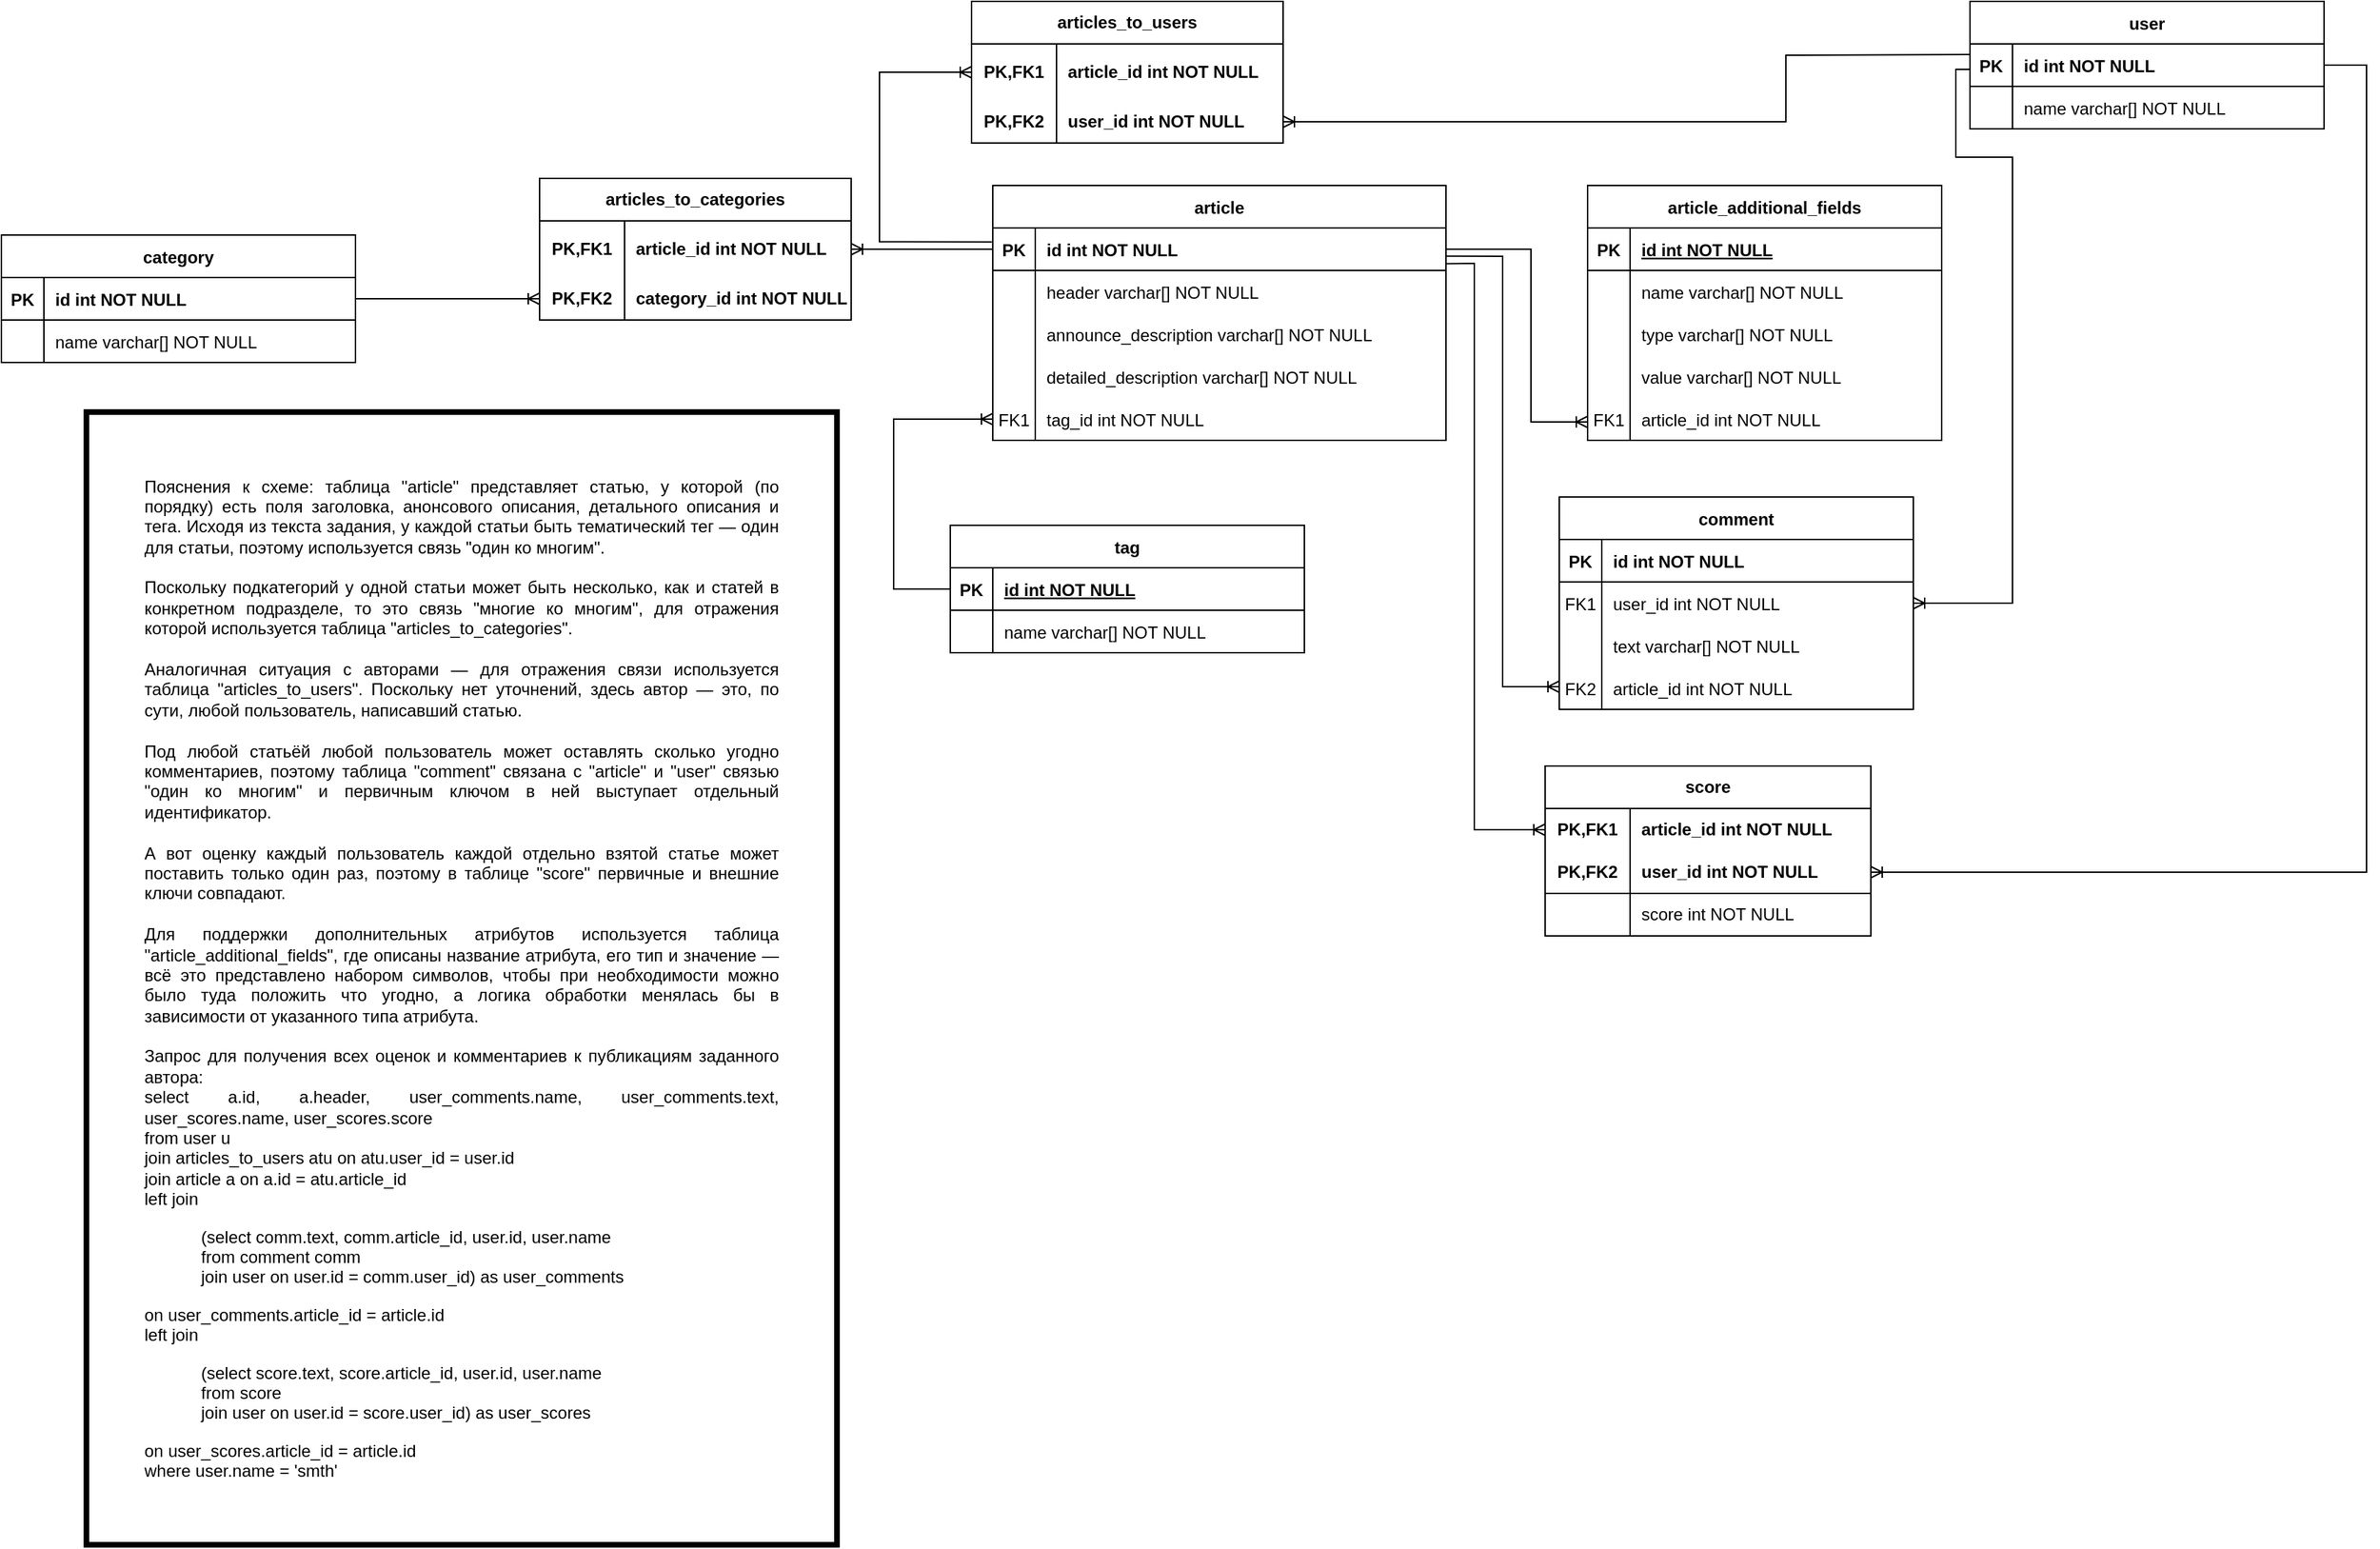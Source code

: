 <mxfile version="24.8.2">
  <diagram id="R2lEEEUBdFMjLlhIrx00" name="Page-1">
    <mxGraphModel dx="2284" dy="1846" grid="1" gridSize="10" guides="1" tooltips="1" connect="1" arrows="1" fold="1" page="1" pageScale="1" pageWidth="850" pageHeight="1100" math="0" shadow="0" extFonts="Permanent Marker^https://fonts.googleapis.com/css?family=Permanent+Marker">
      <root>
        <mxCell id="0" />
        <mxCell id="1" parent="0" />
        <mxCell id="C-vyLk0tnHw3VtMMgP7b-2" value="article" style="shape=table;startSize=30;container=1;collapsible=1;childLayout=tableLayout;fixedRows=1;rowLines=0;fontStyle=1;align=center;resizeLast=1;" parent="1" vertex="1">
          <mxGeometry x="420" y="120" width="320" height="180" as="geometry" />
        </mxCell>
        <mxCell id="C-vyLk0tnHw3VtMMgP7b-3" value="" style="shape=partialRectangle;collapsible=0;dropTarget=0;pointerEvents=0;fillColor=none;points=[[0,0.5],[1,0.5]];portConstraint=eastwest;top=0;left=0;right=0;bottom=1;" parent="C-vyLk0tnHw3VtMMgP7b-2" vertex="1">
          <mxGeometry y="30" width="320" height="30" as="geometry" />
        </mxCell>
        <mxCell id="C-vyLk0tnHw3VtMMgP7b-4" value="PK" style="shape=partialRectangle;overflow=hidden;connectable=0;fillColor=none;top=0;left=0;bottom=0;right=0;fontStyle=1;" parent="C-vyLk0tnHw3VtMMgP7b-3" vertex="1">
          <mxGeometry width="30" height="30" as="geometry">
            <mxRectangle width="30" height="30" as="alternateBounds" />
          </mxGeometry>
        </mxCell>
        <mxCell id="C-vyLk0tnHw3VtMMgP7b-5" value="id int NOT NULL " style="shape=partialRectangle;overflow=hidden;connectable=0;fillColor=none;top=0;left=0;bottom=0;right=0;align=left;spacingLeft=6;fontStyle=1;" parent="C-vyLk0tnHw3VtMMgP7b-3" vertex="1">
          <mxGeometry x="30" width="290" height="30" as="geometry">
            <mxRectangle width="290" height="30" as="alternateBounds" />
          </mxGeometry>
        </mxCell>
        <mxCell id="C-vyLk0tnHw3VtMMgP7b-6" value="" style="shape=partialRectangle;collapsible=0;dropTarget=0;pointerEvents=0;fillColor=none;points=[[0,0.5],[1,0.5]];portConstraint=eastwest;top=0;left=0;right=0;bottom=0;" parent="C-vyLk0tnHw3VtMMgP7b-2" vertex="1">
          <mxGeometry y="60" width="320" height="30" as="geometry" />
        </mxCell>
        <mxCell id="C-vyLk0tnHw3VtMMgP7b-7" value="" style="shape=partialRectangle;overflow=hidden;connectable=0;fillColor=none;top=0;left=0;bottom=0;right=0;" parent="C-vyLk0tnHw3VtMMgP7b-6" vertex="1">
          <mxGeometry width="30" height="30" as="geometry">
            <mxRectangle width="30" height="30" as="alternateBounds" />
          </mxGeometry>
        </mxCell>
        <mxCell id="C-vyLk0tnHw3VtMMgP7b-8" value="header varchar[] NOT NULL" style="shape=partialRectangle;overflow=hidden;connectable=0;fillColor=none;top=0;left=0;bottom=0;right=0;align=left;spacingLeft=6;" parent="C-vyLk0tnHw3VtMMgP7b-6" vertex="1">
          <mxGeometry x="30" width="290" height="30" as="geometry">
            <mxRectangle width="290" height="30" as="alternateBounds" />
          </mxGeometry>
        </mxCell>
        <mxCell id="C-vyLk0tnHw3VtMMgP7b-9" value="" style="shape=partialRectangle;collapsible=0;dropTarget=0;pointerEvents=0;fillColor=none;points=[[0,0.5],[1,0.5]];portConstraint=eastwest;top=0;left=0;right=0;bottom=0;" parent="C-vyLk0tnHw3VtMMgP7b-2" vertex="1">
          <mxGeometry y="90" width="320" height="30" as="geometry" />
        </mxCell>
        <mxCell id="C-vyLk0tnHw3VtMMgP7b-10" value="" style="shape=partialRectangle;overflow=hidden;connectable=0;fillColor=none;top=0;left=0;bottom=0;right=0;" parent="C-vyLk0tnHw3VtMMgP7b-9" vertex="1">
          <mxGeometry width="30" height="30" as="geometry">
            <mxRectangle width="30" height="30" as="alternateBounds" />
          </mxGeometry>
        </mxCell>
        <mxCell id="C-vyLk0tnHw3VtMMgP7b-11" value="announce_description varchar[] NOT NULL" style="shape=partialRectangle;overflow=hidden;connectable=0;fillColor=none;top=0;left=0;bottom=0;right=0;align=left;spacingLeft=6;" parent="C-vyLk0tnHw3VtMMgP7b-9" vertex="1">
          <mxGeometry x="30" width="290" height="30" as="geometry">
            <mxRectangle width="290" height="30" as="alternateBounds" />
          </mxGeometry>
        </mxCell>
        <mxCell id="C-vyLk0tnHw3VtMMgP7b-13" value="tag" style="shape=table;startSize=30;container=1;collapsible=1;childLayout=tableLayout;fixedRows=1;rowLines=0;fontStyle=1;align=center;resizeLast=1;" parent="1" vertex="1">
          <mxGeometry x="390" y="360" width="250" height="90" as="geometry" />
        </mxCell>
        <mxCell id="C-vyLk0tnHw3VtMMgP7b-14" value="" style="shape=partialRectangle;collapsible=0;dropTarget=0;pointerEvents=0;fillColor=none;points=[[0,0.5],[1,0.5]];portConstraint=eastwest;top=0;left=0;right=0;bottom=1;" parent="C-vyLk0tnHw3VtMMgP7b-13" vertex="1">
          <mxGeometry y="30" width="250" height="30" as="geometry" />
        </mxCell>
        <mxCell id="C-vyLk0tnHw3VtMMgP7b-15" value="PK" style="shape=partialRectangle;overflow=hidden;connectable=0;fillColor=none;top=0;left=0;bottom=0;right=0;fontStyle=1;" parent="C-vyLk0tnHw3VtMMgP7b-14" vertex="1">
          <mxGeometry width="30" height="30" as="geometry">
            <mxRectangle width="30" height="30" as="alternateBounds" />
          </mxGeometry>
        </mxCell>
        <mxCell id="C-vyLk0tnHw3VtMMgP7b-16" value="id int NOT NULL " style="shape=partialRectangle;overflow=hidden;connectable=0;fillColor=none;top=0;left=0;bottom=0;right=0;align=left;spacingLeft=6;fontStyle=5;" parent="C-vyLk0tnHw3VtMMgP7b-14" vertex="1">
          <mxGeometry x="30" width="220" height="30" as="geometry">
            <mxRectangle width="220" height="30" as="alternateBounds" />
          </mxGeometry>
        </mxCell>
        <mxCell id="C-vyLk0tnHw3VtMMgP7b-17" value="" style="shape=partialRectangle;collapsible=0;dropTarget=0;pointerEvents=0;fillColor=none;points=[[0,0.5],[1,0.5]];portConstraint=eastwest;top=0;left=0;right=0;bottom=0;" parent="C-vyLk0tnHw3VtMMgP7b-13" vertex="1">
          <mxGeometry y="60" width="250" height="30" as="geometry" />
        </mxCell>
        <mxCell id="C-vyLk0tnHw3VtMMgP7b-18" value="" style="shape=partialRectangle;overflow=hidden;connectable=0;fillColor=none;top=0;left=0;bottom=0;right=0;" parent="C-vyLk0tnHw3VtMMgP7b-17" vertex="1">
          <mxGeometry width="30" height="30" as="geometry">
            <mxRectangle width="30" height="30" as="alternateBounds" />
          </mxGeometry>
        </mxCell>
        <mxCell id="C-vyLk0tnHw3VtMMgP7b-19" value="name varchar[] NOT NULL" style="shape=partialRectangle;overflow=hidden;connectable=0;fillColor=none;top=0;left=0;bottom=0;right=0;align=left;spacingLeft=6;" parent="C-vyLk0tnHw3VtMMgP7b-17" vertex="1">
          <mxGeometry x="30" width="220" height="30" as="geometry">
            <mxRectangle width="220" height="30" as="alternateBounds" />
          </mxGeometry>
        </mxCell>
        <mxCell id="C-vyLk0tnHw3VtMMgP7b-23" value="category" style="shape=table;startSize=30;container=1;collapsible=1;childLayout=tableLayout;fixedRows=1;rowLines=0;fontStyle=1;align=center;resizeLast=1;" parent="1" vertex="1">
          <mxGeometry x="-280" y="155" width="250" height="90" as="geometry" />
        </mxCell>
        <mxCell id="C-vyLk0tnHw3VtMMgP7b-24" value="" style="shape=partialRectangle;collapsible=0;dropTarget=0;pointerEvents=0;fillColor=none;points=[[0,0.5],[1,0.5]];portConstraint=eastwest;top=0;left=0;right=0;bottom=1;" parent="C-vyLk0tnHw3VtMMgP7b-23" vertex="1">
          <mxGeometry y="30" width="250" height="30" as="geometry" />
        </mxCell>
        <mxCell id="C-vyLk0tnHw3VtMMgP7b-25" value="PK" style="shape=partialRectangle;overflow=hidden;connectable=0;fillColor=none;top=0;left=0;bottom=0;right=0;fontStyle=1;" parent="C-vyLk0tnHw3VtMMgP7b-24" vertex="1">
          <mxGeometry width="30" height="30" as="geometry">
            <mxRectangle width="30" height="30" as="alternateBounds" />
          </mxGeometry>
        </mxCell>
        <mxCell id="C-vyLk0tnHw3VtMMgP7b-26" value="id int NOT NULL " style="shape=partialRectangle;overflow=hidden;connectable=0;fillColor=none;top=0;left=0;bottom=0;right=0;align=left;spacingLeft=6;fontStyle=1;" parent="C-vyLk0tnHw3VtMMgP7b-24" vertex="1">
          <mxGeometry x="30" width="220" height="30" as="geometry">
            <mxRectangle width="220" height="30" as="alternateBounds" />
          </mxGeometry>
        </mxCell>
        <mxCell id="C-vyLk0tnHw3VtMMgP7b-27" value="" style="shape=partialRectangle;collapsible=0;dropTarget=0;pointerEvents=0;fillColor=none;points=[[0,0.5],[1,0.5]];portConstraint=eastwest;top=0;left=0;right=0;bottom=0;" parent="C-vyLk0tnHw3VtMMgP7b-23" vertex="1">
          <mxGeometry y="60" width="250" height="30" as="geometry" />
        </mxCell>
        <mxCell id="C-vyLk0tnHw3VtMMgP7b-28" value="" style="shape=partialRectangle;overflow=hidden;connectable=0;fillColor=none;top=0;left=0;bottom=0;right=0;" parent="C-vyLk0tnHw3VtMMgP7b-27" vertex="1">
          <mxGeometry width="30" height="30" as="geometry">
            <mxRectangle width="30" height="30" as="alternateBounds" />
          </mxGeometry>
        </mxCell>
        <mxCell id="C-vyLk0tnHw3VtMMgP7b-29" value="name varchar[] NOT NULL" style="shape=partialRectangle;overflow=hidden;connectable=0;fillColor=none;top=0;left=0;bottom=0;right=0;align=left;spacingLeft=6;" parent="C-vyLk0tnHw3VtMMgP7b-27" vertex="1">
          <mxGeometry x="30" width="220" height="30" as="geometry">
            <mxRectangle width="220" height="30" as="alternateBounds" />
          </mxGeometry>
        </mxCell>
        <mxCell id="4ug6vpeXdx55hFxfICAQ-14" value="detailed_description varchar[] NOT NULL" style="shape=partialRectangle;overflow=hidden;connectable=0;fillColor=none;top=0;left=0;bottom=0;right=0;align=left;spacingLeft=6;" parent="1" vertex="1">
          <mxGeometry x="450" y="240" width="230" height="30" as="geometry">
            <mxRectangle width="220" height="30" as="alternateBounds" />
          </mxGeometry>
        </mxCell>
        <mxCell id="4ug6vpeXdx55hFxfICAQ-23" value="articles_to_categories" style="shape=table;startSize=30;container=1;collapsible=1;childLayout=tableLayout;fixedRows=1;rowLines=0;fontStyle=1;align=center;resizeLast=1;html=1;whiteSpace=wrap;" parent="1" vertex="1">
          <mxGeometry x="100" y="115" width="220" height="100" as="geometry" />
        </mxCell>
        <mxCell id="4ug6vpeXdx55hFxfICAQ-24" value="" style="shape=tableRow;horizontal=0;startSize=0;swimlaneHead=0;swimlaneBody=0;fillColor=none;collapsible=0;dropTarget=0;points=[[0,0.5],[1,0.5]];portConstraint=eastwest;top=0;left=0;right=0;bottom=0;html=1;" parent="4ug6vpeXdx55hFxfICAQ-23" vertex="1">
          <mxGeometry y="30" width="220" height="40" as="geometry" />
        </mxCell>
        <mxCell id="4ug6vpeXdx55hFxfICAQ-25" value="PK,FK1" style="shape=partialRectangle;connectable=0;fillColor=none;top=0;left=0;bottom=0;right=0;fontStyle=1;overflow=hidden;html=1;whiteSpace=wrap;" parent="4ug6vpeXdx55hFxfICAQ-24" vertex="1">
          <mxGeometry width="60" height="40" as="geometry">
            <mxRectangle width="60" height="40" as="alternateBounds" />
          </mxGeometry>
        </mxCell>
        <mxCell id="4ug6vpeXdx55hFxfICAQ-26" value="article_id int NOT NULL" style="shape=partialRectangle;connectable=0;fillColor=none;top=0;left=0;bottom=0;right=0;align=left;spacingLeft=6;fontStyle=1;overflow=hidden;html=1;whiteSpace=wrap;" parent="4ug6vpeXdx55hFxfICAQ-24" vertex="1">
          <mxGeometry x="60" width="160" height="40" as="geometry">
            <mxRectangle width="160" height="40" as="alternateBounds" />
          </mxGeometry>
        </mxCell>
        <mxCell id="4ug6vpeXdx55hFxfICAQ-27" value="" style="shape=tableRow;horizontal=0;startSize=0;swimlaneHead=0;swimlaneBody=0;fillColor=none;collapsible=0;dropTarget=0;points=[[0,0.5],[1,0.5]];portConstraint=eastwest;top=0;left=0;right=0;bottom=1;html=1;" parent="4ug6vpeXdx55hFxfICAQ-23" vertex="1">
          <mxGeometry y="70" width="220" height="30" as="geometry" />
        </mxCell>
        <mxCell id="4ug6vpeXdx55hFxfICAQ-28" value="PK,FK2" style="shape=partialRectangle;connectable=0;fillColor=none;top=0;left=0;bottom=0;right=0;fontStyle=1;overflow=hidden;html=1;whiteSpace=wrap;" parent="4ug6vpeXdx55hFxfICAQ-27" vertex="1">
          <mxGeometry width="60" height="30" as="geometry">
            <mxRectangle width="60" height="30" as="alternateBounds" />
          </mxGeometry>
        </mxCell>
        <mxCell id="4ug6vpeXdx55hFxfICAQ-29" value="category_id int NOT NULL" style="shape=partialRectangle;connectable=0;fillColor=none;top=0;left=0;bottom=0;right=0;align=left;spacingLeft=6;fontStyle=1;overflow=hidden;html=1;whiteSpace=wrap;" parent="4ug6vpeXdx55hFxfICAQ-27" vertex="1">
          <mxGeometry x="60" width="160" height="30" as="geometry">
            <mxRectangle width="160" height="30" as="alternateBounds" />
          </mxGeometry>
        </mxCell>
        <mxCell id="4ug6vpeXdx55hFxfICAQ-45" value="articles_to_users" style="shape=table;startSize=30;container=1;collapsible=1;childLayout=tableLayout;fixedRows=1;rowLines=0;fontStyle=1;align=center;resizeLast=1;html=1;whiteSpace=wrap;" parent="1" vertex="1">
          <mxGeometry x="405" y="-10" width="220" height="100" as="geometry" />
        </mxCell>
        <mxCell id="4ug6vpeXdx55hFxfICAQ-46" value="" style="shape=tableRow;horizontal=0;startSize=0;swimlaneHead=0;swimlaneBody=0;fillColor=none;collapsible=0;dropTarget=0;points=[[0,0.5],[1,0.5]];portConstraint=eastwest;top=0;left=0;right=0;bottom=0;html=1;" parent="4ug6vpeXdx55hFxfICAQ-45" vertex="1">
          <mxGeometry y="30" width="220" height="40" as="geometry" />
        </mxCell>
        <mxCell id="4ug6vpeXdx55hFxfICAQ-47" value="PK,FK1" style="shape=partialRectangle;connectable=0;fillColor=none;top=0;left=0;bottom=0;right=0;fontStyle=1;overflow=hidden;html=1;whiteSpace=wrap;" parent="4ug6vpeXdx55hFxfICAQ-46" vertex="1">
          <mxGeometry width="60" height="40" as="geometry">
            <mxRectangle width="60" height="40" as="alternateBounds" />
          </mxGeometry>
        </mxCell>
        <mxCell id="4ug6vpeXdx55hFxfICAQ-48" value="article_id int NOT NULL" style="shape=partialRectangle;connectable=0;fillColor=none;top=0;left=0;bottom=0;right=0;align=left;spacingLeft=6;fontStyle=1;overflow=hidden;html=1;whiteSpace=wrap;" parent="4ug6vpeXdx55hFxfICAQ-46" vertex="1">
          <mxGeometry x="60" width="160" height="40" as="geometry">
            <mxRectangle width="160" height="40" as="alternateBounds" />
          </mxGeometry>
        </mxCell>
        <mxCell id="4ug6vpeXdx55hFxfICAQ-49" value="" style="shape=tableRow;horizontal=0;startSize=0;swimlaneHead=0;swimlaneBody=0;fillColor=none;collapsible=0;dropTarget=0;points=[[0,0.5],[1,0.5]];portConstraint=eastwest;top=0;left=0;right=0;bottom=1;html=1;" parent="4ug6vpeXdx55hFxfICAQ-45" vertex="1">
          <mxGeometry y="70" width="220" height="30" as="geometry" />
        </mxCell>
        <mxCell id="4ug6vpeXdx55hFxfICAQ-50" value="PK,FK2" style="shape=partialRectangle;connectable=0;fillColor=none;top=0;left=0;bottom=0;right=0;fontStyle=1;overflow=hidden;html=1;whiteSpace=wrap;" parent="4ug6vpeXdx55hFxfICAQ-49" vertex="1">
          <mxGeometry width="60" height="30" as="geometry">
            <mxRectangle width="60" height="30" as="alternateBounds" />
          </mxGeometry>
        </mxCell>
        <mxCell id="4ug6vpeXdx55hFxfICAQ-51" value="user_id int NOT NULL" style="shape=partialRectangle;connectable=0;fillColor=none;top=0;left=0;bottom=0;right=0;align=left;spacingLeft=6;fontStyle=1;overflow=hidden;html=1;whiteSpace=wrap;" parent="4ug6vpeXdx55hFxfICAQ-49" vertex="1">
          <mxGeometry x="60" width="160" height="30" as="geometry">
            <mxRectangle width="160" height="30" as="alternateBounds" />
          </mxGeometry>
        </mxCell>
        <mxCell id="4ug6vpeXdx55hFxfICAQ-60" value="tag_id int NOT NULL" style="shape=partialRectangle;overflow=hidden;connectable=0;fillColor=none;top=0;left=0;bottom=0;right=0;align=left;spacingLeft=6;" parent="1" vertex="1">
          <mxGeometry x="450" y="270" width="220" height="30" as="geometry">
            <mxRectangle width="220" height="30" as="alternateBounds" />
          </mxGeometry>
        </mxCell>
        <mxCell id="4ug6vpeXdx55hFxfICAQ-61" value="FK1" style="shape=partialRectangle;overflow=hidden;connectable=0;fillColor=none;top=0;left=0;bottom=0;right=0;" parent="1" vertex="1">
          <mxGeometry x="420" y="270" width="30" height="30" as="geometry">
            <mxRectangle width="30" height="30" as="alternateBounds" />
          </mxGeometry>
        </mxCell>
        <mxCell id="4ug6vpeXdx55hFxfICAQ-66" value="" style="edgeStyle=orthogonalEdgeStyle;fontSize=12;html=1;endArrow=ERoneToMany;rounded=0;exitX=0;exitY=0.5;exitDx=0;exitDy=0;entryX=1;entryY=0.5;entryDx=0;entryDy=0;" parent="1" source="C-vyLk0tnHw3VtMMgP7b-3" target="4ug6vpeXdx55hFxfICAQ-24" edge="1">
          <mxGeometry width="100" height="100" relative="1" as="geometry">
            <mxPoint x="220" y="440" as="sourcePoint" />
            <mxPoint x="320" y="340" as="targetPoint" />
          </mxGeometry>
        </mxCell>
        <mxCell id="4ug6vpeXdx55hFxfICAQ-67" value="" style="edgeStyle=entityRelationEdgeStyle;fontSize=12;html=1;endArrow=ERoneToMany;rounded=0;exitX=1;exitY=0.5;exitDx=0;exitDy=0;entryX=0;entryY=0.5;entryDx=0;entryDy=0;" parent="1" source="C-vyLk0tnHw3VtMMgP7b-24" target="4ug6vpeXdx55hFxfICAQ-27" edge="1">
          <mxGeometry width="100" height="100" relative="1" as="geometry">
            <mxPoint x="220" y="440" as="sourcePoint" />
            <mxPoint x="320" y="340" as="targetPoint" />
          </mxGeometry>
        </mxCell>
        <mxCell id="4ug6vpeXdx55hFxfICAQ-68" value="" style="fontSize=12;html=1;endArrow=ERoneToMany;rounded=0;edgeStyle=orthogonalEdgeStyle;exitX=-0.002;exitY=0.328;exitDx=0;exitDy=0;exitPerimeter=0;entryX=0;entryY=0.5;entryDx=0;entryDy=0;" parent="1" source="C-vyLk0tnHw3VtMMgP7b-3" target="4ug6vpeXdx55hFxfICAQ-46" edge="1">
          <mxGeometry width="100" height="100" relative="1" as="geometry">
            <mxPoint x="410" y="150" as="sourcePoint" />
            <mxPoint x="630" y="40" as="targetPoint" />
            <Array as="points">
              <mxPoint x="340" y="160" />
              <mxPoint x="340" y="40" />
            </Array>
          </mxGeometry>
        </mxCell>
        <mxCell id="4ug6vpeXdx55hFxfICAQ-95" value="article_additional_fields" style="shape=table;startSize=30;container=1;collapsible=1;childLayout=tableLayout;fixedRows=1;rowLines=0;fontStyle=1;align=center;resizeLast=1;" parent="1" vertex="1">
          <mxGeometry x="840" y="120" width="250" height="180" as="geometry" />
        </mxCell>
        <mxCell id="4ug6vpeXdx55hFxfICAQ-96" value="" style="shape=partialRectangle;collapsible=0;dropTarget=0;pointerEvents=0;fillColor=none;points=[[0,0.5],[1,0.5]];portConstraint=eastwest;top=0;left=0;right=0;bottom=1;" parent="4ug6vpeXdx55hFxfICAQ-95" vertex="1">
          <mxGeometry y="30" width="250" height="30" as="geometry" />
        </mxCell>
        <mxCell id="4ug6vpeXdx55hFxfICAQ-97" value="PK" style="shape=partialRectangle;overflow=hidden;connectable=0;fillColor=none;top=0;left=0;bottom=0;right=0;fontStyle=1;" parent="4ug6vpeXdx55hFxfICAQ-96" vertex="1">
          <mxGeometry width="30" height="30" as="geometry">
            <mxRectangle width="30" height="30" as="alternateBounds" />
          </mxGeometry>
        </mxCell>
        <mxCell id="4ug6vpeXdx55hFxfICAQ-98" value="id int NOT NULL " style="shape=partialRectangle;overflow=hidden;connectable=0;fillColor=none;top=0;left=0;bottom=0;right=0;align=left;spacingLeft=6;fontStyle=5;" parent="4ug6vpeXdx55hFxfICAQ-96" vertex="1">
          <mxGeometry x="30" width="220" height="30" as="geometry">
            <mxRectangle width="220" height="30" as="alternateBounds" />
          </mxGeometry>
        </mxCell>
        <mxCell id="4ug6vpeXdx55hFxfICAQ-99" value="" style="shape=partialRectangle;collapsible=0;dropTarget=0;pointerEvents=0;fillColor=none;points=[[0,0.5],[1,0.5]];portConstraint=eastwest;top=0;left=0;right=0;bottom=0;" parent="4ug6vpeXdx55hFxfICAQ-95" vertex="1">
          <mxGeometry y="60" width="250" height="30" as="geometry" />
        </mxCell>
        <mxCell id="4ug6vpeXdx55hFxfICAQ-100" value="" style="shape=partialRectangle;overflow=hidden;connectable=0;fillColor=none;top=0;left=0;bottom=0;right=0;" parent="4ug6vpeXdx55hFxfICAQ-99" vertex="1">
          <mxGeometry width="30" height="30" as="geometry">
            <mxRectangle width="30" height="30" as="alternateBounds" />
          </mxGeometry>
        </mxCell>
        <mxCell id="4ug6vpeXdx55hFxfICAQ-101" value="name varchar[] NOT NULL" style="shape=partialRectangle;overflow=hidden;connectable=0;fillColor=none;top=0;left=0;bottom=0;right=0;align=left;spacingLeft=6;" parent="4ug6vpeXdx55hFxfICAQ-99" vertex="1">
          <mxGeometry x="30" width="220" height="30" as="geometry">
            <mxRectangle width="220" height="30" as="alternateBounds" />
          </mxGeometry>
        </mxCell>
        <mxCell id="4ug6vpeXdx55hFxfICAQ-102" value="type varchar[] NOT NULL" style="shape=partialRectangle;overflow=hidden;connectable=0;fillColor=none;top=0;left=0;bottom=0;right=0;align=left;spacingLeft=6;" parent="1" vertex="1">
          <mxGeometry x="870" y="210" width="220" height="30" as="geometry">
            <mxRectangle width="220" height="30" as="alternateBounds" />
          </mxGeometry>
        </mxCell>
        <mxCell id="4ug6vpeXdx55hFxfICAQ-103" value="value varchar[] NOT NULL" style="shape=partialRectangle;overflow=hidden;connectable=0;fillColor=none;top=0;left=0;bottom=0;right=0;align=left;spacingLeft=6;" parent="1" vertex="1">
          <mxGeometry x="870" y="240" width="220" height="30" as="geometry">
            <mxRectangle width="220" height="30" as="alternateBounds" />
          </mxGeometry>
        </mxCell>
        <mxCell id="4ug6vpeXdx55hFxfICAQ-104" value="article_id int NOT NULL" style="shape=partialRectangle;overflow=hidden;connectable=0;fillColor=none;top=0;left=0;bottom=0;right=0;align=left;spacingLeft=6;" parent="1" vertex="1">
          <mxGeometry x="870" y="270" width="220" height="30" as="geometry">
            <mxRectangle width="220" height="30" as="alternateBounds" />
          </mxGeometry>
        </mxCell>
        <mxCell id="4ug6vpeXdx55hFxfICAQ-105" value="FK1" style="shape=partialRectangle;overflow=hidden;connectable=0;fillColor=none;top=0;left=0;bottom=0;right=0;" parent="1" vertex="1">
          <mxGeometry x="840" y="270" width="30" height="30" as="geometry">
            <mxRectangle width="30" height="30" as="alternateBounds" />
          </mxGeometry>
        </mxCell>
        <mxCell id="4ug6vpeXdx55hFxfICAQ-107" value="" style="fontSize=12;html=1;endArrow=ERoneToMany;rounded=0;exitX=1;exitY=0.5;exitDx=0;exitDy=0;" parent="1" source="C-vyLk0tnHw3VtMMgP7b-3" edge="1">
          <mxGeometry width="100" height="100" relative="1" as="geometry">
            <mxPoint x="820" y="170" as="sourcePoint" />
            <mxPoint x="840" y="287" as="targetPoint" />
            <Array as="points">
              <mxPoint x="800" y="165" />
              <mxPoint x="800" y="287" />
            </Array>
          </mxGeometry>
        </mxCell>
        <mxCell id="4ug6vpeXdx55hFxfICAQ-108" value="user" style="shape=table;startSize=30;container=1;collapsible=1;childLayout=tableLayout;fixedRows=1;rowLines=0;fontStyle=1;align=center;resizeLast=1;" parent="1" vertex="1">
          <mxGeometry x="1110" y="-10" width="250" height="90" as="geometry" />
        </mxCell>
        <mxCell id="4ug6vpeXdx55hFxfICAQ-109" value="" style="shape=partialRectangle;collapsible=0;dropTarget=0;pointerEvents=0;fillColor=none;points=[[0,0.5],[1,0.5]];portConstraint=eastwest;top=0;left=0;right=0;bottom=1;" parent="4ug6vpeXdx55hFxfICAQ-108" vertex="1">
          <mxGeometry y="30" width="250" height="30" as="geometry" />
        </mxCell>
        <mxCell id="4ug6vpeXdx55hFxfICAQ-110" value="PK" style="shape=partialRectangle;overflow=hidden;connectable=0;fillColor=none;top=0;left=0;bottom=0;right=0;fontStyle=1;" parent="4ug6vpeXdx55hFxfICAQ-109" vertex="1">
          <mxGeometry width="30" height="30" as="geometry">
            <mxRectangle width="30" height="30" as="alternateBounds" />
          </mxGeometry>
        </mxCell>
        <mxCell id="4ug6vpeXdx55hFxfICAQ-111" value="id int NOT NULL " style="shape=partialRectangle;overflow=hidden;connectable=0;fillColor=none;top=0;left=0;bottom=0;right=0;align=left;spacingLeft=6;fontStyle=1;" parent="4ug6vpeXdx55hFxfICAQ-109" vertex="1">
          <mxGeometry x="30" width="220" height="30" as="geometry">
            <mxRectangle width="220" height="30" as="alternateBounds" />
          </mxGeometry>
        </mxCell>
        <mxCell id="4ug6vpeXdx55hFxfICAQ-112" value="" style="shape=partialRectangle;collapsible=0;dropTarget=0;pointerEvents=0;fillColor=none;points=[[0,0.5],[1,0.5]];portConstraint=eastwest;top=0;left=0;right=0;bottom=0;" parent="4ug6vpeXdx55hFxfICAQ-108" vertex="1">
          <mxGeometry y="60" width="250" height="30" as="geometry" />
        </mxCell>
        <mxCell id="4ug6vpeXdx55hFxfICAQ-113" value="" style="shape=partialRectangle;overflow=hidden;connectable=0;fillColor=none;top=0;left=0;bottom=0;right=0;" parent="4ug6vpeXdx55hFxfICAQ-112" vertex="1">
          <mxGeometry width="30" height="30" as="geometry">
            <mxRectangle width="30" height="30" as="alternateBounds" />
          </mxGeometry>
        </mxCell>
        <mxCell id="4ug6vpeXdx55hFxfICAQ-114" value="name varchar[] NOT NULL" style="shape=partialRectangle;overflow=hidden;connectable=0;fillColor=none;top=0;left=0;bottom=0;right=0;align=left;spacingLeft=6;" parent="4ug6vpeXdx55hFxfICAQ-112" vertex="1">
          <mxGeometry x="30" width="220" height="30" as="geometry">
            <mxRectangle width="220" height="30" as="alternateBounds" />
          </mxGeometry>
        </mxCell>
        <mxCell id="4ug6vpeXdx55hFxfICAQ-115" value="comment" style="shape=table;startSize=30;container=1;collapsible=1;childLayout=tableLayout;fixedRows=1;rowLines=0;fontStyle=1;align=center;resizeLast=1;" parent="1" vertex="1">
          <mxGeometry x="820" y="340" width="250" height="150" as="geometry" />
        </mxCell>
        <mxCell id="4ug6vpeXdx55hFxfICAQ-116" value="" style="shape=partialRectangle;collapsible=0;dropTarget=0;pointerEvents=0;fillColor=none;points=[[0,0.5],[1,0.5]];portConstraint=eastwest;top=0;left=0;right=0;bottom=1;" parent="4ug6vpeXdx55hFxfICAQ-115" vertex="1">
          <mxGeometry y="30" width="250" height="30" as="geometry" />
        </mxCell>
        <mxCell id="4ug6vpeXdx55hFxfICAQ-117" value="PK" style="shape=partialRectangle;overflow=hidden;connectable=0;fillColor=none;top=0;left=0;bottom=0;right=0;fontStyle=1;" parent="4ug6vpeXdx55hFxfICAQ-116" vertex="1">
          <mxGeometry width="30" height="30" as="geometry">
            <mxRectangle width="30" height="30" as="alternateBounds" />
          </mxGeometry>
        </mxCell>
        <mxCell id="4ug6vpeXdx55hFxfICAQ-118" value="id int NOT NULL " style="shape=partialRectangle;overflow=hidden;connectable=0;fillColor=none;top=0;left=0;bottom=0;right=0;align=left;spacingLeft=6;fontStyle=1;" parent="4ug6vpeXdx55hFxfICAQ-116" vertex="1">
          <mxGeometry x="30" width="220" height="30" as="geometry">
            <mxRectangle width="220" height="30" as="alternateBounds" />
          </mxGeometry>
        </mxCell>
        <mxCell id="4ug6vpeXdx55hFxfICAQ-122" value="user_id int NOT NULL" style="shape=partialRectangle;overflow=hidden;connectable=0;fillColor=none;top=0;left=0;bottom=0;right=0;align=left;spacingLeft=6;" parent="1" vertex="1">
          <mxGeometry x="850" y="400" width="220" height="30" as="geometry">
            <mxRectangle width="220" height="30" as="alternateBounds" />
          </mxGeometry>
        </mxCell>
        <mxCell id="4ug6vpeXdx55hFxfICAQ-123" value="text varchar[] NOT NULL" style="shape=partialRectangle;overflow=hidden;connectable=0;fillColor=none;top=0;left=0;bottom=0;right=0;align=left;spacingLeft=6;" parent="1" vertex="1">
          <mxGeometry x="850" y="430" width="220" height="30" as="geometry">
            <mxRectangle width="220" height="30" as="alternateBounds" />
          </mxGeometry>
        </mxCell>
        <mxCell id="4ug6vpeXdx55hFxfICAQ-124" value="article_id int NOT NULL" style="shape=partialRectangle;overflow=hidden;connectable=0;fillColor=none;top=0;left=0;bottom=0;right=0;align=left;spacingLeft=6;" parent="1" vertex="1">
          <mxGeometry x="850" y="460" width="220" height="30" as="geometry">
            <mxRectangle width="220" height="30" as="alternateBounds" />
          </mxGeometry>
        </mxCell>
        <mxCell id="4ug6vpeXdx55hFxfICAQ-125" value="FK1" style="shape=partialRectangle;overflow=hidden;connectable=0;fillColor=none;top=0;left=0;bottom=0;right=0;" parent="1" vertex="1">
          <mxGeometry x="820" y="400" width="30" height="30" as="geometry">
            <mxRectangle width="30" height="30" as="alternateBounds" />
          </mxGeometry>
        </mxCell>
        <mxCell id="4ug6vpeXdx55hFxfICAQ-126" value="FK2" style="shape=partialRectangle;overflow=hidden;connectable=0;fillColor=none;top=0;left=0;bottom=0;right=0;" parent="1" vertex="1">
          <mxGeometry x="820" y="460" width="30" height="30" as="geometry">
            <mxRectangle width="30" height="30" as="alternateBounds" />
          </mxGeometry>
        </mxCell>
        <mxCell id="4ug6vpeXdx55hFxfICAQ-128" value="" style="fontSize=12;html=1;endArrow=ERoneToMany;rounded=0;exitX=1.001;exitY=0.664;exitDx=0;exitDy=0;exitPerimeter=0;" parent="1" source="C-vyLk0tnHw3VtMMgP7b-3" edge="1">
          <mxGeometry width="100" height="100" relative="1" as="geometry">
            <mxPoint x="790" y="240" as="sourcePoint" />
            <mxPoint x="820" y="474" as="targetPoint" />
            <Array as="points">
              <mxPoint x="780" y="170" />
              <mxPoint x="780" y="474" />
            </Array>
          </mxGeometry>
        </mxCell>
        <mxCell id="4ug6vpeXdx55hFxfICAQ-129" value="" style="endArrow=none;html=1;rounded=0;" parent="1" edge="1">
          <mxGeometry width="50" height="50" relative="1" as="geometry">
            <mxPoint x="450" y="300" as="sourcePoint" />
            <mxPoint x="450" y="240" as="targetPoint" />
          </mxGeometry>
        </mxCell>
        <mxCell id="4ug6vpeXdx55hFxfICAQ-130" value="" style="endArrow=none;html=1;rounded=0;" parent="1" edge="1">
          <mxGeometry width="50" height="50" relative="1" as="geometry">
            <mxPoint x="870" y="300" as="sourcePoint" />
            <mxPoint x="870" y="210" as="targetPoint" />
          </mxGeometry>
        </mxCell>
        <mxCell id="4ug6vpeXdx55hFxfICAQ-131" value="" style="endArrow=none;html=1;rounded=0;" parent="1" edge="1">
          <mxGeometry width="50" height="50" relative="1" as="geometry">
            <mxPoint x="850" y="400" as="sourcePoint" />
            <mxPoint x="850" y="490" as="targetPoint" />
          </mxGeometry>
        </mxCell>
        <mxCell id="4ug6vpeXdx55hFxfICAQ-133" value="&lt;blockquote&gt;&lt;div align=&quot;justify&quot;&gt;Пояснения к схеме: таблица &quot;article&quot; представляет статью, у которой (по порядку) есть поля заголовка, анонсового описания, детального описания и тега. Исходя из текста задания, у каждой статьи быть тематический тег — один для статьи, поэтому используется связь &quot;один ко многим&quot;.&lt;/div&gt;&lt;div align=&quot;justify&quot;&gt;&lt;br&gt;&lt;/div&gt;&lt;div align=&quot;justify&quot;&gt;Поскольку подкатегорий у одной статьи может быть несколько, как и статей в конкретном подразделе, то это связь &quot;многие ко многим&quot;, для отражения которой используется таблица &quot;articles_to_categories&quot;.&lt;/div&gt;&lt;div align=&quot;justify&quot;&gt;&lt;br&gt;&lt;/div&gt;&lt;div align=&quot;justify&quot;&gt;Аналогичная ситуация с авторами — для отражения связи используется таблица &quot;articles_to_users&quot;. Поскольку нет уточнений, здесь автор — это, по сути, любой пользователь, написавший статью.&lt;/div&gt;&lt;div align=&quot;justify&quot;&gt;&lt;br&gt;&lt;/div&gt;&lt;div align=&quot;justify&quot;&gt;Под любой статьёй любой пользователь может оставлять сколько угодно комментариев, поэтому таблица &quot;comment&quot; связана с &quot;article&quot; и &quot;user&quot; связью &quot;один ко многим&quot; и первичным ключом в ней выступает отдельный идентификатор.&lt;/div&gt;&lt;div align=&quot;justify&quot;&gt;&lt;br&gt;&lt;/div&gt;&lt;div align=&quot;justify&quot;&gt;А вот оценку каждый пользователь каждой отдельно взятой статье может поставить только один раз, поэтому в таблице &quot;score&quot; первичные и внешние ключи совпадают.&lt;/div&gt;&lt;div align=&quot;justify&quot;&gt;&lt;br&gt;&lt;/div&gt;&lt;div align=&quot;justify&quot;&gt;Для поддержки дополнительных атрибутов используется таблица &quot;article_additional_fields&quot;, где описаны название атрибута, его тип и значение — всё это представлено набором символов, чтобы при необходимости можно было туда положить что угодно, а логика обработки менялась бы в зависимости от указанного типа атрибута.&lt;/div&gt;&lt;div align=&quot;justify&quot;&gt;&lt;br&gt;&lt;/div&gt;&lt;div align=&quot;justify&quot;&gt;Запрос для получения всех оценок и комментариев к публикациям заданного автора:&lt;/div&gt;&lt;div align=&quot;justify&quot;&gt;select a.id, a.header, &lt;span style=&quot;background-color: initial;&quot;&gt;user_comments.name, &lt;/span&gt;&lt;span style=&quot;background-color: initial;&quot;&gt;user_comments&lt;/span&gt;.text, &lt;span style=&quot;background-color: initial;&quot;&gt;user_scores.name, &lt;/span&gt;&lt;span style=&quot;background-color: initial;&quot;&gt;user_scores&lt;/span&gt;.score&lt;/div&gt;&lt;div align=&quot;justify&quot;&gt;from user u&lt;/div&gt;&lt;div align=&quot;justify&quot;&gt;join&amp;nbsp;&lt;span style=&quot;background-color: initial;&quot;&gt;articles_to_users atu on atu.user_id = user.id&lt;/span&gt;&lt;/div&gt;&lt;div align=&quot;justify&quot;&gt;&lt;span style=&quot;background-color: initial;&quot;&gt;join article a on a.id = atu.article_id&lt;/span&gt;&lt;/div&gt;&lt;div align=&quot;justify&quot;&gt;&lt;span style=&quot;background-color: initial;&quot;&gt;left join&lt;/span&gt;&lt;/div&gt;&lt;blockquote&gt;&lt;div align=&quot;justify&quot;&gt;&lt;span style=&quot;background-color: initial;&quot;&gt;(select comm.text, comm.article_id, user.id, user.name&lt;br&gt;&lt;/span&gt;&lt;/div&gt;&lt;div align=&quot;justify&quot;&gt;&lt;span style=&quot;background-color: initial;&quot;&gt;from comment comm&lt;/span&gt;&lt;/div&gt;&lt;div align=&quot;justify&quot;&gt;&lt;span style=&quot;background-color: initial;&quot;&gt;join user on user.id = comm.user_id) as user_comments&lt;/span&gt;&lt;/div&gt;&lt;/blockquote&gt;&lt;div align=&quot;justify&quot;&gt;&lt;span style=&quot;background-color: initial;&quot;&gt;on user_comments.&lt;/span&gt;&lt;span style=&quot;background-color: initial;&quot;&gt;article_id = article.id&lt;/span&gt;&lt;/div&gt;&lt;div align=&quot;justify&quot;&gt;&lt;div&gt;&lt;span style=&quot;background-color: initial;&quot;&gt;left join&lt;/span&gt;&lt;/div&gt;&lt;blockquote&gt;&lt;div&gt;&lt;span style=&quot;background-color: initial;&quot;&gt;(select score.text, score.article_id,&lt;/span&gt;&lt;span style=&quot;background-color: initial;&quot;&gt; user.id, user.name&lt;/span&gt;&lt;/div&gt;&lt;div&gt;&lt;span style=&quot;background-color: initial;&quot;&gt;from score&lt;/span&gt;&lt;/div&gt;&lt;div&gt;&lt;span style=&quot;background-color: initial;&quot;&gt;join user on user.id = &lt;/span&gt;&lt;span style=&quot;background-color: initial;&quot;&gt;score&lt;/span&gt;&lt;span style=&quot;background-color: initial;&quot;&gt;.user_id) as user_scores&lt;/span&gt;&lt;/div&gt;&lt;/blockquote&gt;&lt;div&gt;&lt;span style=&quot;background-color: initial;&quot;&gt;on &lt;/span&gt;&lt;span style=&quot;background-color: initial;&quot;&gt;user_scores&lt;/span&gt;&lt;span style=&quot;background-color: initial;&quot;&gt;.&lt;/span&gt;&lt;span style=&quot;background-color: initial;&quot;&gt;article_id = article.id&lt;/span&gt;&lt;/div&gt;&lt;/div&gt;&lt;div align=&quot;justify&quot;&gt;&lt;span style=&quot;background-color: initial;&quot;&gt;where &lt;/span&gt;&lt;span style=&quot;background-color: initial;&quot;&gt;user.name = &#39;smth&#39;&lt;/span&gt;&lt;/div&gt;&lt;/blockquote&gt;" style="rounded=0;whiteSpace=wrap;html=1;strokeWidth=4;" parent="1" vertex="1">
          <mxGeometry x="-220" y="280" width="530" height="800" as="geometry" />
        </mxCell>
        <mxCell id="4ug6vpeXdx55hFxfICAQ-144" value="" style="fontSize=12;html=1;endArrow=ERoneToMany;rounded=0;exitX=-0.001;exitY=0.249;exitDx=0;exitDy=0;exitPerimeter=0;entryX=1;entryY=0.5;entryDx=0;entryDy=0;" parent="1" source="4ug6vpeXdx55hFxfICAQ-109" target="4ug6vpeXdx55hFxfICAQ-49" edge="1">
          <mxGeometry width="100" height="100" relative="1" as="geometry">
            <mxPoint x="660" y="330" as="sourcePoint" />
            <mxPoint x="760" y="230" as="targetPoint" />
            <Array as="points">
              <mxPoint x="980" y="28" />
              <mxPoint x="980" y="75" />
            </Array>
          </mxGeometry>
        </mxCell>
        <mxCell id="4ug6vpeXdx55hFxfICAQ-145" value="" style="fontSize=12;html=1;endArrow=ERoneToMany;rounded=0;exitX=0;exitY=0.5;exitDx=0;exitDy=0;" parent="1" source="C-vyLk0tnHw3VtMMgP7b-14" edge="1">
          <mxGeometry width="100" height="100" relative="1" as="geometry">
            <mxPoint x="240" y="400" as="sourcePoint" />
            <mxPoint x="420" y="285" as="targetPoint" />
            <Array as="points">
              <mxPoint x="350" y="405" />
              <mxPoint x="350" y="285" />
            </Array>
          </mxGeometry>
        </mxCell>
        <mxCell id="4ug6vpeXdx55hFxfICAQ-146" value="" style="fontSize=12;html=1;endArrow=ERoneToMany;rounded=0;" parent="1" edge="1">
          <mxGeometry width="100" height="100" relative="1" as="geometry">
            <mxPoint x="1110" y="38" as="sourcePoint" />
            <mxPoint x="1070" y="415" as="targetPoint" />
            <Array as="points">
              <mxPoint x="1100" y="38" />
              <mxPoint x="1100" y="100" />
              <mxPoint x="1140" y="100" />
              <mxPoint x="1140" y="415" />
            </Array>
          </mxGeometry>
        </mxCell>
        <mxCell id="4ug6vpeXdx55hFxfICAQ-153" value="" style="fontSize=12;html=1;endArrow=ERoneToMany;rounded=0;exitX=1;exitY=0.5;exitDx=0;exitDy=0;entryX=1;entryY=0.5;entryDx=0;entryDy=0;" parent="1" source="4ug6vpeXdx55hFxfICAQ-109" target="4ug6vpeXdx55hFxfICAQ-179" edge="1">
          <mxGeometry width="100" height="100" relative="1" as="geometry">
            <mxPoint x="470" y="440" as="sourcePoint" />
            <mxPoint x="1040" y="705" as="targetPoint" />
            <Array as="points">
              <mxPoint x="1390" y="35" />
              <mxPoint x="1390" y="605" />
            </Array>
          </mxGeometry>
        </mxCell>
        <mxCell id="4ug6vpeXdx55hFxfICAQ-154" value="" style="fontSize=12;html=1;endArrow=ERoneToMany;rounded=0;exitX=1.001;exitY=0.843;exitDx=0;exitDy=0;exitPerimeter=0;entryX=0;entryY=0.5;entryDx=0;entryDy=0;" parent="1" source="C-vyLk0tnHw3VtMMgP7b-3" target="4ug6vpeXdx55hFxfICAQ-176" edge="1">
          <mxGeometry width="100" height="100" relative="1" as="geometry">
            <mxPoint x="750" y="180" as="sourcePoint" />
            <mxPoint x="790" y="675" as="targetPoint" />
            <Array as="points">
              <mxPoint x="760" y="175" />
              <mxPoint x="760" y="575" />
            </Array>
          </mxGeometry>
        </mxCell>
        <mxCell id="4ug6vpeXdx55hFxfICAQ-175" value="score" style="shape=table;startSize=30;container=1;collapsible=1;childLayout=tableLayout;fixedRows=1;rowLines=0;fontStyle=1;align=center;resizeLast=1;html=1;whiteSpace=wrap;" parent="1" vertex="1">
          <mxGeometry x="810" y="530" width="230" height="120" as="geometry" />
        </mxCell>
        <mxCell id="4ug6vpeXdx55hFxfICAQ-176" value="" style="shape=tableRow;horizontal=0;startSize=0;swimlaneHead=0;swimlaneBody=0;fillColor=none;collapsible=0;dropTarget=0;points=[[0,0.5],[1,0.5]];portConstraint=eastwest;top=0;left=0;right=0;bottom=0;html=1;" parent="4ug6vpeXdx55hFxfICAQ-175" vertex="1">
          <mxGeometry y="30" width="230" height="30" as="geometry" />
        </mxCell>
        <mxCell id="4ug6vpeXdx55hFxfICAQ-177" value="PK,FK1" style="shape=partialRectangle;connectable=0;fillColor=none;top=0;left=0;bottom=0;right=0;fontStyle=1;overflow=hidden;html=1;whiteSpace=wrap;" parent="4ug6vpeXdx55hFxfICAQ-176" vertex="1">
          <mxGeometry width="60" height="30" as="geometry">
            <mxRectangle width="60" height="30" as="alternateBounds" />
          </mxGeometry>
        </mxCell>
        <mxCell id="4ug6vpeXdx55hFxfICAQ-178" value="article_id int NOT NULL" style="shape=partialRectangle;connectable=0;fillColor=none;top=0;left=0;bottom=0;right=0;align=left;spacingLeft=6;fontStyle=1;overflow=hidden;html=1;whiteSpace=wrap;" parent="4ug6vpeXdx55hFxfICAQ-176" vertex="1">
          <mxGeometry x="60" width="170" height="30" as="geometry">
            <mxRectangle width="170" height="30" as="alternateBounds" />
          </mxGeometry>
        </mxCell>
        <mxCell id="4ug6vpeXdx55hFxfICAQ-179" value="" style="shape=tableRow;horizontal=0;startSize=0;swimlaneHead=0;swimlaneBody=0;fillColor=none;collapsible=0;dropTarget=0;points=[[0,0.5],[1,0.5]];portConstraint=eastwest;top=0;left=0;right=0;bottom=1;html=1;" parent="4ug6vpeXdx55hFxfICAQ-175" vertex="1">
          <mxGeometry y="60" width="230" height="30" as="geometry" />
        </mxCell>
        <mxCell id="4ug6vpeXdx55hFxfICAQ-180" value="PK,FK2" style="shape=partialRectangle;connectable=0;fillColor=none;top=0;left=0;bottom=0;right=0;fontStyle=1;overflow=hidden;html=1;whiteSpace=wrap;" parent="4ug6vpeXdx55hFxfICAQ-179" vertex="1">
          <mxGeometry width="60" height="30" as="geometry">
            <mxRectangle width="60" height="30" as="alternateBounds" />
          </mxGeometry>
        </mxCell>
        <mxCell id="4ug6vpeXdx55hFxfICAQ-181" value="user_id int NOT NULL" style="shape=partialRectangle;connectable=0;fillColor=none;top=0;left=0;bottom=0;right=0;align=left;spacingLeft=6;fontStyle=1;overflow=hidden;html=1;whiteSpace=wrap;" parent="4ug6vpeXdx55hFxfICAQ-179" vertex="1">
          <mxGeometry x="60" width="170" height="30" as="geometry">
            <mxRectangle width="170" height="30" as="alternateBounds" />
          </mxGeometry>
        </mxCell>
        <mxCell id="4ug6vpeXdx55hFxfICAQ-182" value="" style="shape=tableRow;horizontal=0;startSize=0;swimlaneHead=0;swimlaneBody=0;fillColor=none;collapsible=0;dropTarget=0;points=[[0,0.5],[1,0.5]];portConstraint=eastwest;top=0;left=0;right=0;bottom=0;html=1;" parent="4ug6vpeXdx55hFxfICAQ-175" vertex="1">
          <mxGeometry y="90" width="230" height="30" as="geometry" />
        </mxCell>
        <mxCell id="4ug6vpeXdx55hFxfICAQ-183" value="" style="shape=partialRectangle;connectable=0;fillColor=none;top=0;left=0;bottom=0;right=0;editable=1;overflow=hidden;html=1;whiteSpace=wrap;" parent="4ug6vpeXdx55hFxfICAQ-182" vertex="1">
          <mxGeometry width="60" height="30" as="geometry">
            <mxRectangle width="60" height="30" as="alternateBounds" />
          </mxGeometry>
        </mxCell>
        <mxCell id="4ug6vpeXdx55hFxfICAQ-184" value="score int NOT NULL" style="shape=partialRectangle;connectable=0;fillColor=none;top=0;left=0;bottom=0;right=0;align=left;spacingLeft=6;overflow=hidden;html=1;whiteSpace=wrap;" parent="4ug6vpeXdx55hFxfICAQ-182" vertex="1">
          <mxGeometry x="60" width="170" height="30" as="geometry">
            <mxRectangle width="170" height="30" as="alternateBounds" />
          </mxGeometry>
        </mxCell>
      </root>
    </mxGraphModel>
  </diagram>
</mxfile>
